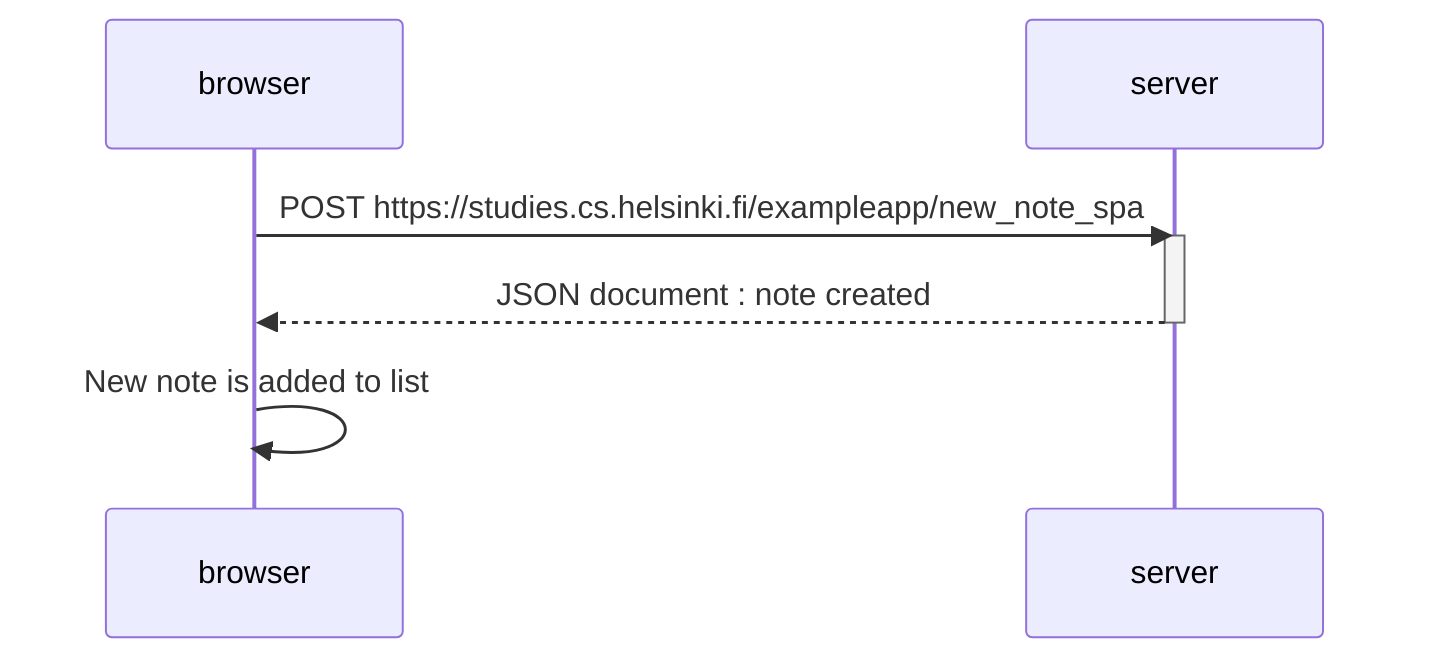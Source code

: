 sequenceDiagram
    participant browser
    participant server

    browser->>server: POST https://studies.cs.helsinki.fi/exampleapp/new_note_spa
    activate server
    server-->>browser: JSON document : note created
    deactivate server

    browser->>browser: New note is added to list
    activate browser